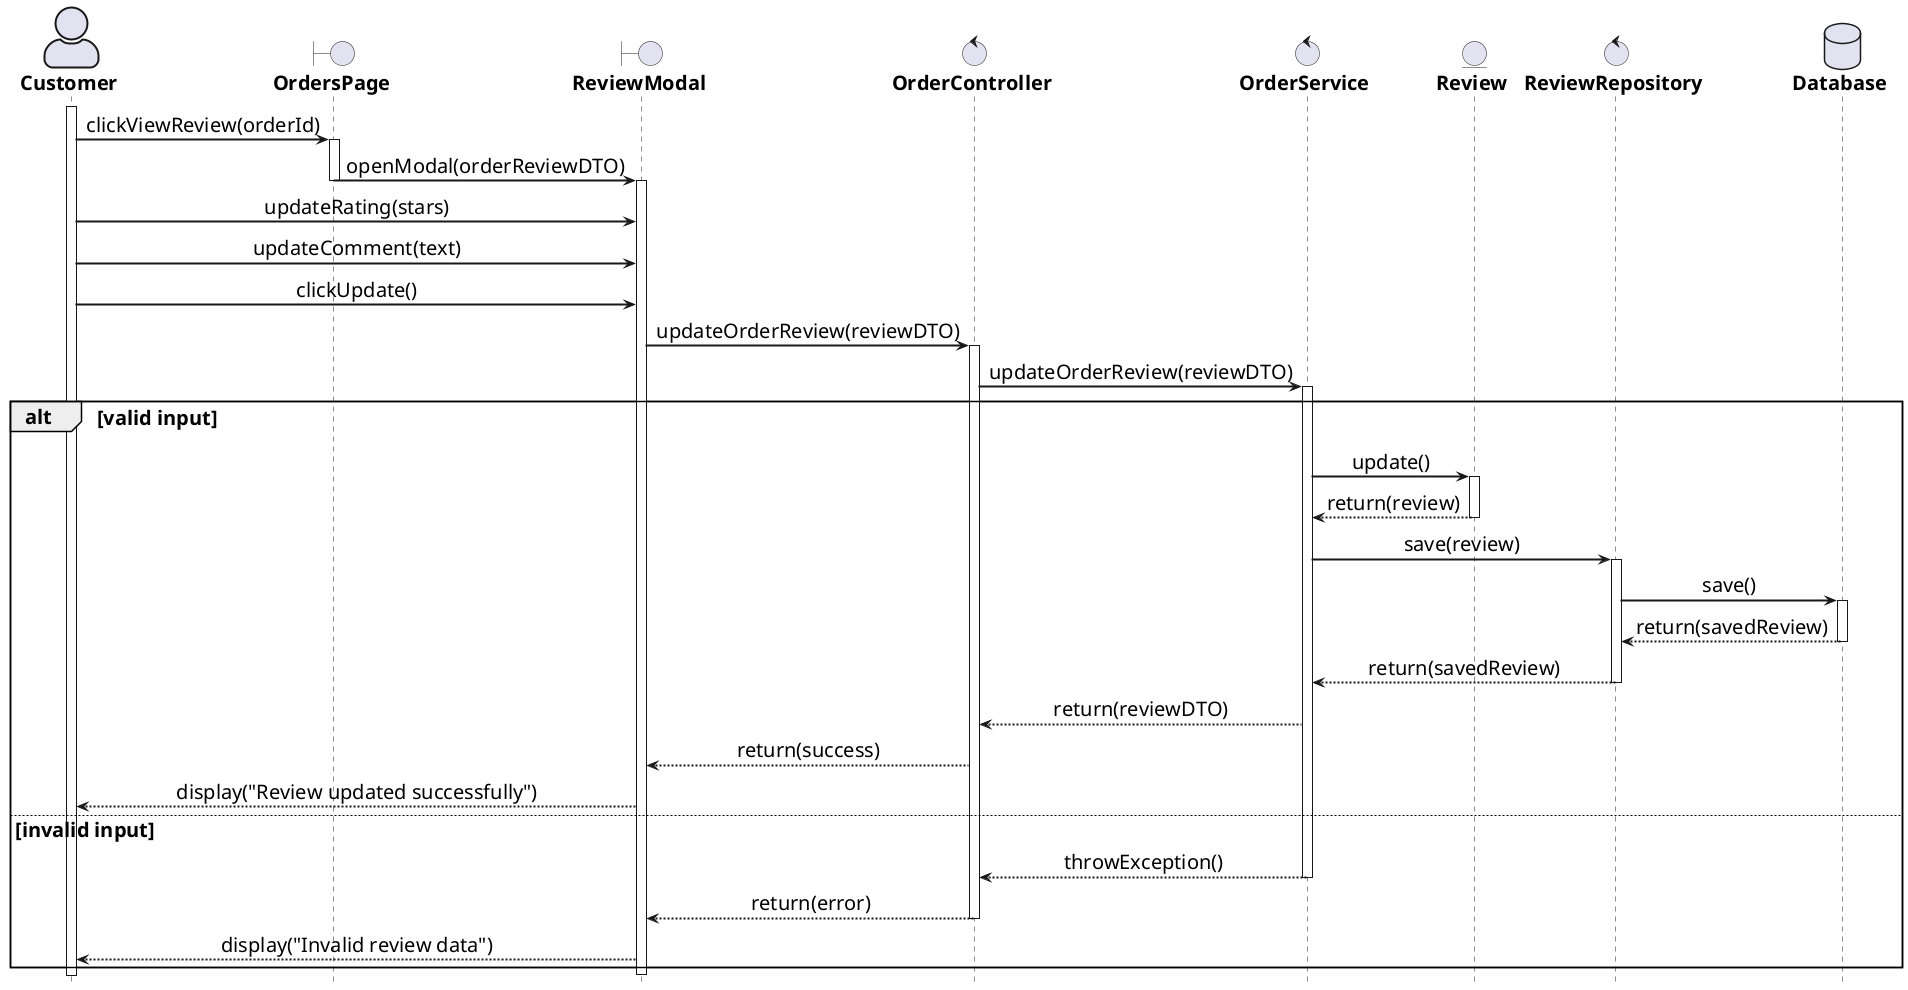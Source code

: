 @startuml

' General configuration
skinparam defaultFontSize 20
' skinparam maxMessageSize 60
skinparam sequenceMessageAlign center

' Actor style configuration
skinparam actorStyle awesome

' Arrow and border thickness configuration
skinparam {
    ArrowThickness 2
    ParticipantBorderThickness 2
    ActorBorderThickness 2
    LifeLineBorderThickness 2
    ActivationBorderThickness 2
}

' Life line color configuration
skinparam LifeLineBorderColor black

' Font style configuration for components
skinparam {
    actorFontStyle bold
    boundaryFontStyle bold
    controlFontStyle bold
    entityFontStyle bold
    databaseFontStyle bold
}

' Define components
actor "Customer" as actor
boundary "OrdersPage" as ordersPage
boundary "ReviewModal" as reviewModal
control "OrderController" as controller
control "OrderService" as service
entity "Review" as review
control "ReviewRepository" as repo
database "Database" as db

' Start processing flow
activate actor

actor -> ordersPage: clickViewReview(orderId)
activate ordersPage

ordersPage -> reviewModal: openModal(orderReviewDTO)
deactivate ordersPage
activate reviewModal

actor -> reviewModal: updateRating(stars)
actor -> reviewModal: updateComment(text)
actor -> reviewModal: clickUpdate()

reviewModal -> controller: updateOrderReview(reviewDTO)
activate controller

controller -> service: updateOrderReview(reviewDTO)
activate service

alt valid input
    service -> review: update()
    activate review
    review --> service: return(review)
    deactivate review
    service -> repo: save(review)
    activate repo
    repo -> db: save()
    activate db
    db --> repo: return(savedReview)
    deactivate db
    repo --> service: return(savedReview)
    deactivate repo
    
    service --> controller: return(reviewDTO)
    controller --> reviewModal: return(success)
    reviewModal --> actor: display("Review updated successfully")
else invalid input
    service --> controller: throwException()
    deactivate service
    controller --> reviewModal: return(error)
    deactivate controller
    reviewModal --> actor: display("Invalid review data")
end

deactivate reviewModal

hide footbox
@enduml